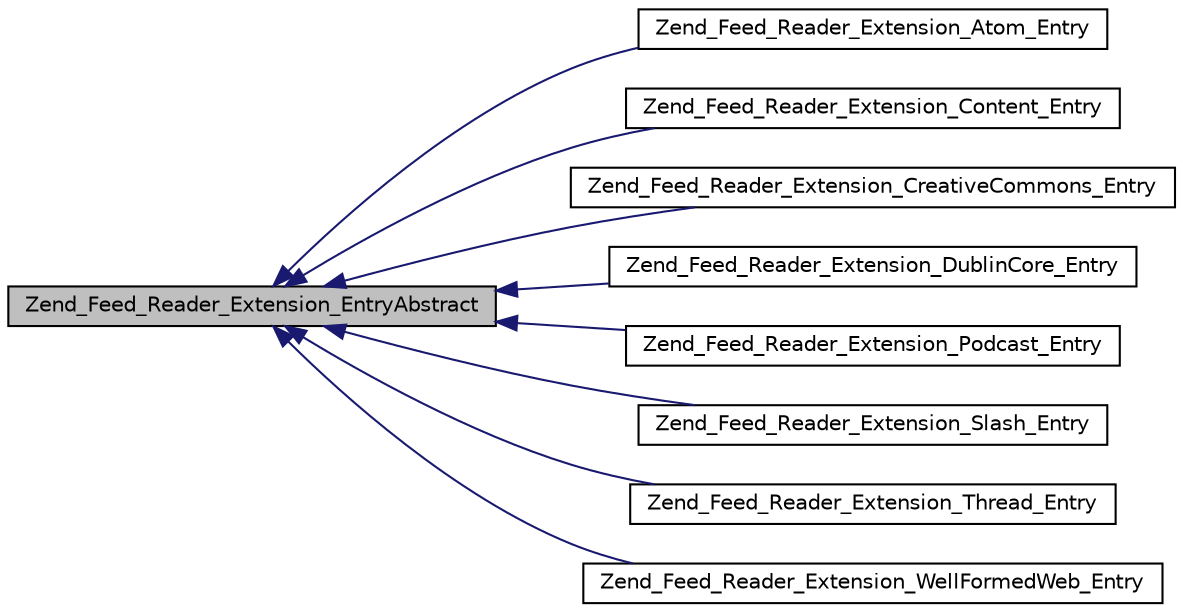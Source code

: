 digraph G
{
  edge [fontname="Helvetica",fontsize="10",labelfontname="Helvetica",labelfontsize="10"];
  node [fontname="Helvetica",fontsize="10",shape=record];
  rankdir="LR";
  Node1 [label="Zend_Feed_Reader_Extension_EntryAbstract",height=0.2,width=0.4,color="black", fillcolor="grey75", style="filled" fontcolor="black"];
  Node1 -> Node2 [dir="back",color="midnightblue",fontsize="10",style="solid",fontname="Helvetica"];
  Node2 [label="Zend_Feed_Reader_Extension_Atom_Entry",height=0.2,width=0.4,color="black", fillcolor="white", style="filled",URL="$class_zend___feed___reader___extension___atom___entry.html"];
  Node1 -> Node3 [dir="back",color="midnightblue",fontsize="10",style="solid",fontname="Helvetica"];
  Node3 [label="Zend_Feed_Reader_Extension_Content_Entry",height=0.2,width=0.4,color="black", fillcolor="white", style="filled",URL="$class_zend___feed___reader___extension___content___entry.html"];
  Node1 -> Node4 [dir="back",color="midnightblue",fontsize="10",style="solid",fontname="Helvetica"];
  Node4 [label="Zend_Feed_Reader_Extension_CreativeCommons_Entry",height=0.2,width=0.4,color="black", fillcolor="white", style="filled",URL="$class_zend___feed___reader___extension___creative_commons___entry.html"];
  Node1 -> Node5 [dir="back",color="midnightblue",fontsize="10",style="solid",fontname="Helvetica"];
  Node5 [label="Zend_Feed_Reader_Extension_DublinCore_Entry",height=0.2,width=0.4,color="black", fillcolor="white", style="filled",URL="$class_zend___feed___reader___extension___dublin_core___entry.html"];
  Node1 -> Node6 [dir="back",color="midnightblue",fontsize="10",style="solid",fontname="Helvetica"];
  Node6 [label="Zend_Feed_Reader_Extension_Podcast_Entry",height=0.2,width=0.4,color="black", fillcolor="white", style="filled",URL="$class_zend___feed___reader___extension___podcast___entry.html"];
  Node1 -> Node7 [dir="back",color="midnightblue",fontsize="10",style="solid",fontname="Helvetica"];
  Node7 [label="Zend_Feed_Reader_Extension_Slash_Entry",height=0.2,width=0.4,color="black", fillcolor="white", style="filled",URL="$class_zend___feed___reader___extension___slash___entry.html"];
  Node1 -> Node8 [dir="back",color="midnightblue",fontsize="10",style="solid",fontname="Helvetica"];
  Node8 [label="Zend_Feed_Reader_Extension_Thread_Entry",height=0.2,width=0.4,color="black", fillcolor="white", style="filled",URL="$class_zend___feed___reader___extension___thread___entry.html"];
  Node1 -> Node9 [dir="back",color="midnightblue",fontsize="10",style="solid",fontname="Helvetica"];
  Node9 [label="Zend_Feed_Reader_Extension_WellFormedWeb_Entry",height=0.2,width=0.4,color="black", fillcolor="white", style="filled",URL="$class_zend___feed___reader___extension___well_formed_web___entry.html"];
}
